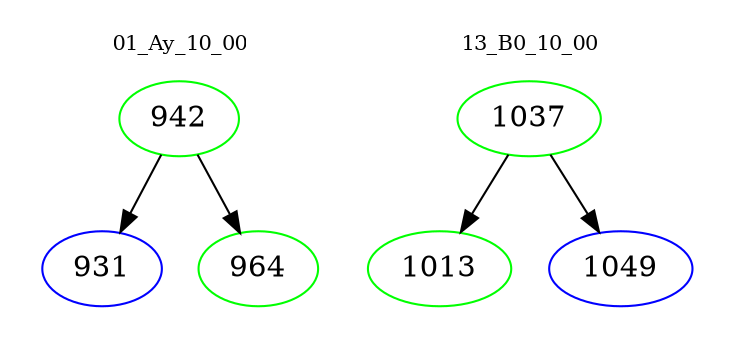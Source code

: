 digraph{
subgraph cluster_0 {
color = white
label = "01_Ay_10_00";
fontsize=10;
T0_942 [label="942", color="green"]
T0_942 -> T0_931 [color="black"]
T0_931 [label="931", color="blue"]
T0_942 -> T0_964 [color="black"]
T0_964 [label="964", color="green"]
}
subgraph cluster_1 {
color = white
label = "13_B0_10_00";
fontsize=10;
T1_1037 [label="1037", color="green"]
T1_1037 -> T1_1013 [color="black"]
T1_1013 [label="1013", color="green"]
T1_1037 -> T1_1049 [color="black"]
T1_1049 [label="1049", color="blue"]
}
}
